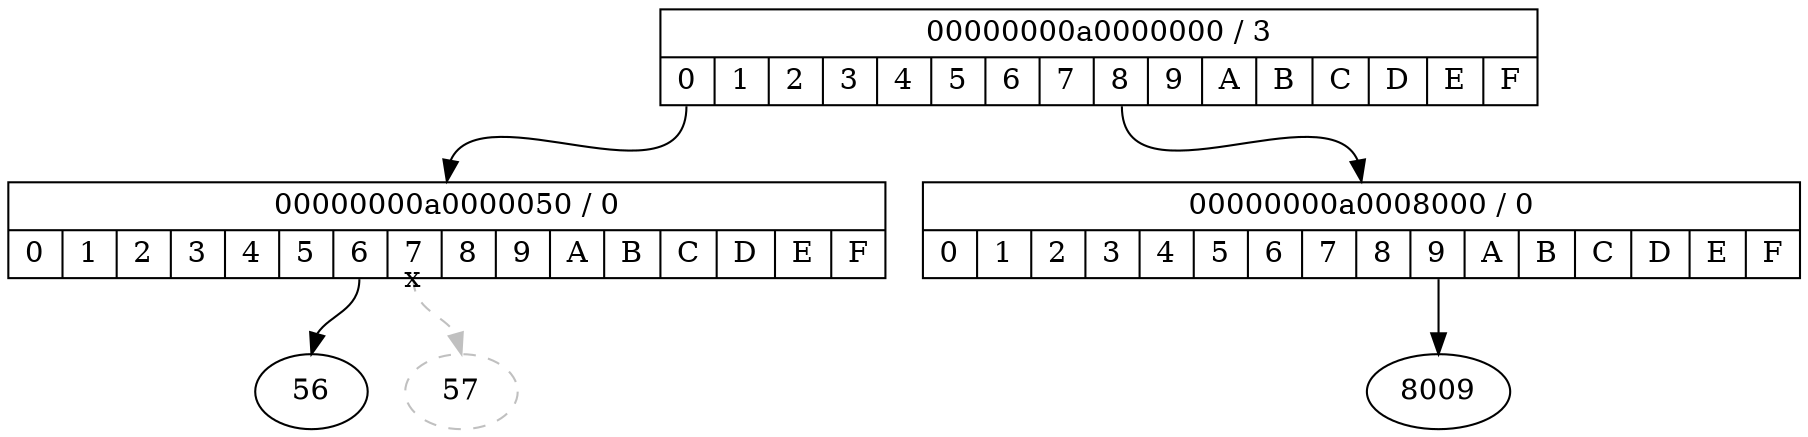 digraph {
"80" [shape=record label="{00000000a0000000 / 3|{<0>0|<1>1|<2>2|<3>3|<4>4|<5>5|<6>6|<7>7|<8>8|<9>9|<A>A|<B>B|<C>C|<D>D|<E>E|<F>F}}"]
"80":"0":s->"40":n
"80":"8":s->"c0":n
"40" [shape=record label="{00000000a0000050 / 0|{<0>0|<1>1|<2>2|<3>3|<4>4|<5>5|<6>6|<7>7|<8>8|<9>9|<A>A|<B>B|<C>C|<D>D|<E>E|<F>F}}"]
"40":"6":s->"56":n
"40":"7":s->"57":n [style=dashed color="gray" taillabel="x" labeldistance=0 labelangle=0]
"57" [style=dashed color=gray]
"c0" [shape=record label="{00000000a0008000 / 0|{<0>0|<1>1|<2>2|<3>3|<4>4|<5>5|<6>6|<7>7|<8>8|<9>9|<A>A|<B>B|<C>C|<D>D|<E>E|<F>F}}"]
"c0":"9":s->"8009":n
}
